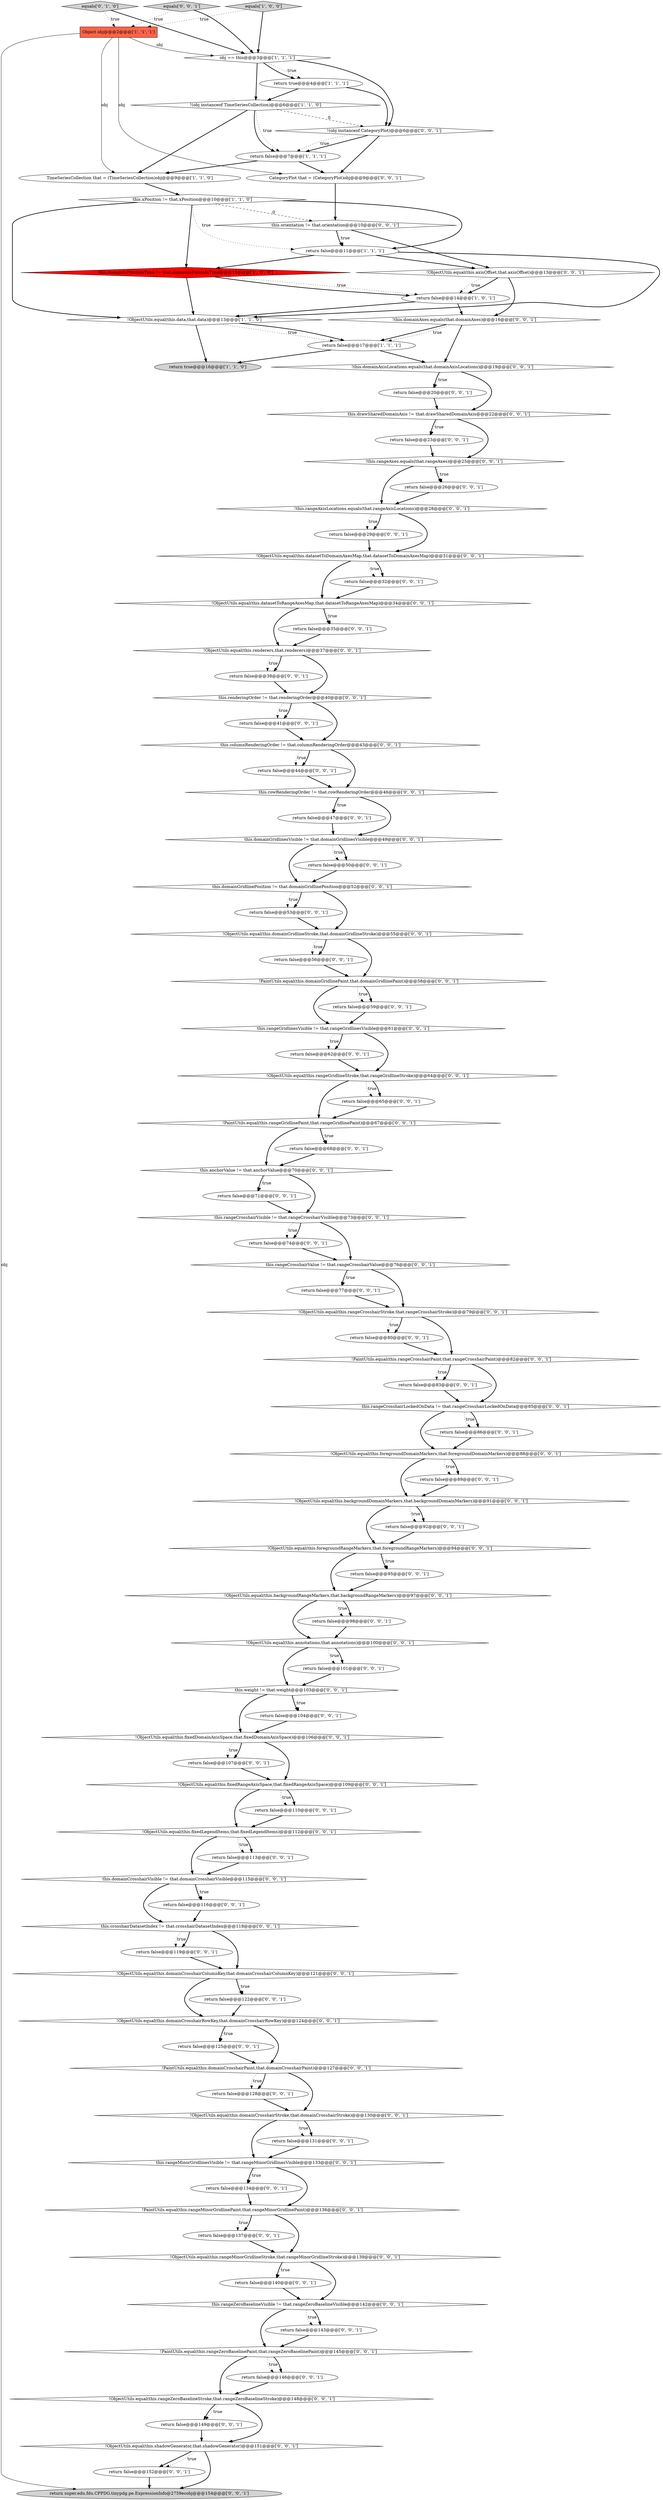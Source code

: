 digraph {
20 [style = filled, label = "!ObjectUtils.equal(this.axisOffset,that.axisOffset)@@@13@@@['0', '0', '1']", fillcolor = white, shape = diamond image = "AAA0AAABBB3BBB"];
54 [style = filled, label = "return false@@@119@@@['0', '0', '1']", fillcolor = white, shape = ellipse image = "AAA0AAABBB3BBB"];
73 [style = filled, label = "CategoryPlot that = (CategoryPlot)obj@@@9@@@['0', '0', '1']", fillcolor = white, shape = ellipse image = "AAA0AAABBB3BBB"];
106 [style = filled, label = "this.weight != that.weight@@@103@@@['0', '0', '1']", fillcolor = white, shape = diamond image = "AAA0AAABBB3BBB"];
72 [style = filled, label = "!ObjectUtils.equal(this.foregroundDomainMarkers,that.foregroundDomainMarkers)@@@88@@@['0', '0', '1']", fillcolor = white, shape = diamond image = "AAA0AAABBB3BBB"];
76 [style = filled, label = "return false@@@128@@@['0', '0', '1']", fillcolor = white, shape = ellipse image = "AAA0AAABBB3BBB"];
82 [style = filled, label = "return false@@@53@@@['0', '0', '1']", fillcolor = white, shape = ellipse image = "AAA0AAABBB3BBB"];
65 [style = filled, label = "this.rangeZeroBaselineVisible != that.rangeZeroBaselineVisible@@@142@@@['0', '0', '1']", fillcolor = white, shape = diamond image = "AAA0AAABBB3BBB"];
48 [style = filled, label = "return false@@@125@@@['0', '0', '1']", fillcolor = white, shape = ellipse image = "AAA0AAABBB3BBB"];
34 [style = filled, label = "!ObjectUtils.equal(this.datasetToDomainAxesMap,that.datasetToDomainAxesMap)@@@31@@@['0', '0', '1']", fillcolor = white, shape = diamond image = "AAA0AAABBB3BBB"];
39 [style = filled, label = "!ObjectUtils.equal(this.fixedLegendItems,that.fixedLegendItems)@@@112@@@['0', '0', '1']", fillcolor = white, shape = diamond image = "AAA0AAABBB3BBB"];
58 [style = filled, label = "!ObjectUtils.equal(this.rangeGridlineStroke,that.rangeGridlineStroke)@@@64@@@['0', '0', '1']", fillcolor = white, shape = diamond image = "AAA0AAABBB3BBB"];
31 [style = filled, label = "!ObjectUtils.equal(this.datasetToRangeAxesMap,that.datasetToRangeAxesMap)@@@34@@@['0', '0', '1']", fillcolor = white, shape = diamond image = "AAA0AAABBB3BBB"];
68 [style = filled, label = "return false@@@20@@@['0', '0', '1']", fillcolor = white, shape = ellipse image = "AAA0AAABBB3BBB"];
29 [style = filled, label = "return false@@@56@@@['0', '0', '1']", fillcolor = white, shape = ellipse image = "AAA0AAABBB3BBB"];
8 [style = filled, label = "equals['1', '0', '0']", fillcolor = lightgray, shape = diamond image = "AAA0AAABBB1BBB"];
37 [style = filled, label = "return false@@@35@@@['0', '0', '1']", fillcolor = white, shape = ellipse image = "AAA0AAABBB3BBB"];
0 [style = filled, label = "return false@@@14@@@['1', '0', '1']", fillcolor = white, shape = ellipse image = "AAA0AAABBB1BBB"];
12 [style = filled, label = "return true@@@16@@@['1', '1', '0']", fillcolor = lightgray, shape = ellipse image = "AAA0AAABBB1BBB"];
88 [style = filled, label = "return false@@@29@@@['0', '0', '1']", fillcolor = white, shape = ellipse image = "AAA0AAABBB3BBB"];
7 [style = filled, label = "Object obj@@@2@@@['1', '1', '1']", fillcolor = tomato, shape = box image = "AAA0AAABBB1BBB"];
100 [style = filled, label = "return false@@@38@@@['0', '0', '1']", fillcolor = white, shape = ellipse image = "AAA0AAABBB3BBB"];
94 [style = filled, label = "return super.edu.fdu.CPPDG.tinypdg.pe.ExpressionInfo@2759ecobj@@@154@@@['0', '0', '1']", fillcolor = lightgray, shape = ellipse image = "AAA0AAABBB3BBB"];
108 [style = filled, label = "!ObjectUtils.equal(this.shadowGenerator,that.shadowGenerator)@@@151@@@['0', '0', '1']", fillcolor = white, shape = diamond image = "AAA0AAABBB3BBB"];
45 [style = filled, label = "!this.domainAxes.equals(that.domainAxes)@@@16@@@['0', '0', '1']", fillcolor = white, shape = diamond image = "AAA0AAABBB3BBB"];
70 [style = filled, label = "return false@@@41@@@['0', '0', '1']", fillcolor = white, shape = ellipse image = "AAA0AAABBB3BBB"];
44 [style = filled, label = "return false@@@80@@@['0', '0', '1']", fillcolor = white, shape = ellipse image = "AAA0AAABBB3BBB"];
61 [style = filled, label = "return false@@@77@@@['0', '0', '1']", fillcolor = white, shape = ellipse image = "AAA0AAABBB3BBB"];
102 [style = filled, label = "return false@@@140@@@['0', '0', '1']", fillcolor = white, shape = ellipse image = "AAA0AAABBB3BBB"];
59 [style = filled, label = "!ObjectUtils.equal(this.annotations,that.annotations)@@@100@@@['0', '0', '1']", fillcolor = white, shape = diamond image = "AAA0AAABBB3BBB"];
90 [style = filled, label = "!ObjectUtils.equal(this.rangeCrosshairStroke,that.rangeCrosshairStroke)@@@79@@@['0', '0', '1']", fillcolor = white, shape = diamond image = "AAA0AAABBB3BBB"];
110 [style = filled, label = "return false@@@74@@@['0', '0', '1']", fillcolor = white, shape = ellipse image = "AAA0AAABBB3BBB"];
111 [style = filled, label = "return false@@@107@@@['0', '0', '1']", fillcolor = white, shape = ellipse image = "AAA0AAABBB3BBB"];
81 [style = filled, label = "this.rangeCrosshairLockedOnData != that.rangeCrosshairLockedOnData@@@85@@@['0', '0', '1']", fillcolor = white, shape = diamond image = "AAA0AAABBB3BBB"];
64 [style = filled, label = "return false@@@44@@@['0', '0', '1']", fillcolor = white, shape = ellipse image = "AAA0AAABBB3BBB"];
3 [style = filled, label = "return false@@@11@@@['1', '1', '1']", fillcolor = white, shape = ellipse image = "AAA0AAABBB1BBB"];
11 [style = filled, label = "this.domainIsPointsInTime != that.domainIsPointsInTime@@@13@@@['1', '0', '0']", fillcolor = red, shape = diamond image = "AAA1AAABBB1BBB"];
18 [style = filled, label = "!ObjectUtils.equal(this.foregroundRangeMarkers,that.foregroundRangeMarkers)@@@94@@@['0', '0', '1']", fillcolor = white, shape = diamond image = "AAA0AAABBB3BBB"];
2 [style = filled, label = "!(obj instanceof TimeSeriesCollection)@@@6@@@['1', '1', '0']", fillcolor = white, shape = diamond image = "AAA0AAABBB1BBB"];
5 [style = filled, label = "this.xPosition != that.xPosition@@@10@@@['1', '1', '0']", fillcolor = white, shape = diamond image = "AAA0AAABBB1BBB"];
47 [style = filled, label = "!ObjectUtils.equal(this.fixedRangeAxisSpace,that.fixedRangeAxisSpace)@@@109@@@['0', '0', '1']", fillcolor = white, shape = diamond image = "AAA0AAABBB3BBB"];
41 [style = filled, label = "!PaintUtils.equal(this.rangeZeroBaselinePaint,that.rangeZeroBaselinePaint)@@@145@@@['0', '0', '1']", fillcolor = white, shape = diamond image = "AAA0AAABBB3BBB"];
32 [style = filled, label = "return false@@@83@@@['0', '0', '1']", fillcolor = white, shape = ellipse image = "AAA0AAABBB3BBB"];
49 [style = filled, label = "!ObjectUtils.equal(this.fixedDomainAxisSpace,that.fixedDomainAxisSpace)@@@106@@@['0', '0', '1']", fillcolor = white, shape = diamond image = "AAA0AAABBB3BBB"];
69 [style = filled, label = "return false@@@137@@@['0', '0', '1']", fillcolor = white, shape = ellipse image = "AAA0AAABBB3BBB"];
96 [style = filled, label = "!(obj instanceof CategoryPlot)@@@6@@@['0', '0', '1']", fillcolor = white, shape = diamond image = "AAA0AAABBB3BBB"];
86 [style = filled, label = "return false@@@62@@@['0', '0', '1']", fillcolor = white, shape = ellipse image = "AAA0AAABBB3BBB"];
71 [style = filled, label = "return false@@@65@@@['0', '0', '1']", fillcolor = white, shape = ellipse image = "AAA0AAABBB3BBB"];
14 [style = filled, label = "equals['0', '1', '0']", fillcolor = lightgray, shape = diamond image = "AAA0AAABBB2BBB"];
91 [style = filled, label = "!ObjectUtils.equal(this.domainCrosshairColumnKey,that.domainCrosshairColumnKey)@@@121@@@['0', '0', '1']", fillcolor = white, shape = diamond image = "AAA0AAABBB3BBB"];
101 [style = filled, label = "!PaintUtils.equal(this.domainCrosshairPaint,that.domainCrosshairPaint)@@@127@@@['0', '0', '1']", fillcolor = white, shape = diamond image = "AAA0AAABBB3BBB"];
24 [style = filled, label = "this.rangeCrosshairVisible != that.rangeCrosshairVisible@@@73@@@['0', '0', '1']", fillcolor = white, shape = diamond image = "AAA0AAABBB3BBB"];
66 [style = filled, label = "return false@@@89@@@['0', '0', '1']", fillcolor = white, shape = ellipse image = "AAA0AAABBB3BBB"];
99 [style = filled, label = "!ObjectUtils.equal(this.domainCrosshairRowKey,that.domainCrosshairRowKey)@@@124@@@['0', '0', '1']", fillcolor = white, shape = diamond image = "AAA0AAABBB3BBB"];
35 [style = filled, label = "!ObjectUtils.equal(this.domainGridlineStroke,that.domainGridlineStroke)@@@55@@@['0', '0', '1']", fillcolor = white, shape = diamond image = "AAA0AAABBB3BBB"];
60 [style = filled, label = "return false@@@146@@@['0', '0', '1']", fillcolor = white, shape = ellipse image = "AAA0AAABBB3BBB"];
4 [style = filled, label = "TimeSeriesCollection that = (TimeSeriesCollection)obj@@@9@@@['1', '1', '0']", fillcolor = white, shape = ellipse image = "AAA0AAABBB1BBB"];
51 [style = filled, label = "this.rangeCrosshairValue != that.rangeCrosshairValue@@@76@@@['0', '0', '1']", fillcolor = white, shape = diamond image = "AAA0AAABBB3BBB"];
67 [style = filled, label = "!ObjectUtils.equal(this.domainCrosshairStroke,that.domainCrosshairStroke)@@@130@@@['0', '0', '1']", fillcolor = white, shape = diamond image = "AAA0AAABBB3BBB"];
87 [style = filled, label = "!PaintUtils.equal(this.rangeGridlinePaint,that.rangeGridlinePaint)@@@67@@@['0', '0', '1']", fillcolor = white, shape = diamond image = "AAA0AAABBB3BBB"];
95 [style = filled, label = "return false@@@47@@@['0', '0', '1']", fillcolor = white, shape = ellipse image = "AAA0AAABBB3BBB"];
38 [style = filled, label = "this.crosshairDatasetIndex != that.crosshairDatasetIndex@@@118@@@['0', '0', '1']", fillcolor = white, shape = diamond image = "AAA0AAABBB3BBB"];
57 [style = filled, label = "!ObjectUtils.equal(this.renderers,that.renderers)@@@37@@@['0', '0', '1']", fillcolor = white, shape = diamond image = "AAA0AAABBB3BBB"];
89 [style = filled, label = "!ObjectUtils.equal(this.backgroundDomainMarkers,that.backgroundDomainMarkers)@@@91@@@['0', '0', '1']", fillcolor = white, shape = diamond image = "AAA0AAABBB3BBB"];
103 [style = filled, label = "!this.domainAxisLocations.equals(that.domainAxisLocations)@@@19@@@['0', '0', '1']", fillcolor = white, shape = diamond image = "AAA0AAABBB3BBB"];
33 [style = filled, label = "this.domainGridlinesVisible != that.domainGridlinesVisible@@@49@@@['0', '0', '1']", fillcolor = white, shape = diamond image = "AAA0AAABBB3BBB"];
42 [style = filled, label = "return false@@@131@@@['0', '0', '1']", fillcolor = white, shape = ellipse image = "AAA0AAABBB3BBB"];
28 [style = filled, label = "this.orientation != that.orientation@@@10@@@['0', '0', '1']", fillcolor = white, shape = diamond image = "AAA0AAABBB3BBB"];
80 [style = filled, label = "this.domainGridlinePosition != that.domainGridlinePosition@@@52@@@['0', '0', '1']", fillcolor = white, shape = diamond image = "AAA0AAABBB3BBB"];
77 [style = filled, label = "equals['0', '0', '1']", fillcolor = lightgray, shape = diamond image = "AAA0AAABBB3BBB"];
30 [style = filled, label = "return false@@@101@@@['0', '0', '1']", fillcolor = white, shape = ellipse image = "AAA0AAABBB3BBB"];
25 [style = filled, label = "return false@@@134@@@['0', '0', '1']", fillcolor = white, shape = ellipse image = "AAA0AAABBB3BBB"];
63 [style = filled, label = "!this.rangeAxes.equals(that.rangeAxes)@@@25@@@['0', '0', '1']", fillcolor = white, shape = diamond image = "AAA0AAABBB3BBB"];
6 [style = filled, label = "return false@@@17@@@['1', '1', '1']", fillcolor = white, shape = ellipse image = "AAA0AAABBB1BBB"];
79 [style = filled, label = "return false@@@104@@@['0', '0', '1']", fillcolor = white, shape = ellipse image = "AAA0AAABBB3BBB"];
93 [style = filled, label = "this.domainCrosshairVisible != that.domainCrosshairVisible@@@115@@@['0', '0', '1']", fillcolor = white, shape = diamond image = "AAA0AAABBB3BBB"];
78 [style = filled, label = "return false@@@95@@@['0', '0', '1']", fillcolor = white, shape = ellipse image = "AAA0AAABBB3BBB"];
97 [style = filled, label = "!ObjectUtils.equal(this.backgroundRangeMarkers,that.backgroundRangeMarkers)@@@97@@@['0', '0', '1']", fillcolor = white, shape = diamond image = "AAA0AAABBB3BBB"];
98 [style = filled, label = "return false@@@110@@@['0', '0', '1']", fillcolor = white, shape = ellipse image = "AAA0AAABBB3BBB"];
55 [style = filled, label = "return false@@@71@@@['0', '0', '1']", fillcolor = white, shape = ellipse image = "AAA0AAABBB3BBB"];
19 [style = filled, label = "return false@@@149@@@['0', '0', '1']", fillcolor = white, shape = ellipse image = "AAA0AAABBB3BBB"];
52 [style = filled, label = "return false@@@98@@@['0', '0', '1']", fillcolor = white, shape = ellipse image = "AAA0AAABBB3BBB"];
15 [style = filled, label = "!PaintUtils.equal(this.rangeCrosshairPaint,that.rangeCrosshairPaint)@@@82@@@['0', '0', '1']", fillcolor = white, shape = diamond image = "AAA0AAABBB3BBB"];
105 [style = filled, label = "return false@@@122@@@['0', '0', '1']", fillcolor = white, shape = ellipse image = "AAA0AAABBB3BBB"];
46 [style = filled, label = "!PaintUtils.equal(this.domainGridlinePaint,that.domainGridlinePaint)@@@58@@@['0', '0', '1']", fillcolor = white, shape = diamond image = "AAA0AAABBB3BBB"];
16 [style = filled, label = "!ObjectUtils.equal(this.rangeZeroBaselineStroke,that.rangeZeroBaselineStroke)@@@148@@@['0', '0', '1']", fillcolor = white, shape = diamond image = "AAA0AAABBB3BBB"];
84 [style = filled, label = "return false@@@23@@@['0', '0', '1']", fillcolor = white, shape = ellipse image = "AAA0AAABBB3BBB"];
74 [style = filled, label = "this.columnRenderingOrder != that.columnRenderingOrder@@@43@@@['0', '0', '1']", fillcolor = white, shape = diamond image = "AAA0AAABBB3BBB"];
26 [style = filled, label = "return false@@@152@@@['0', '0', '1']", fillcolor = white, shape = ellipse image = "AAA0AAABBB3BBB"];
75 [style = filled, label = "return false@@@143@@@['0', '0', '1']", fillcolor = white, shape = ellipse image = "AAA0AAABBB3BBB"];
13 [style = filled, label = "return true@@@4@@@['1', '1', '1']", fillcolor = white, shape = ellipse image = "AAA0AAABBB1BBB"];
109 [style = filled, label = "this.anchorValue != that.anchorValue@@@70@@@['0', '0', '1']", fillcolor = white, shape = diamond image = "AAA0AAABBB3BBB"];
1 [style = filled, label = "!ObjectUtils.equal(this.data,that.data)@@@13@@@['1', '1', '0']", fillcolor = white, shape = diamond image = "AAA0AAABBB1BBB"];
36 [style = filled, label = "this.renderingOrder != that.renderingOrder@@@40@@@['0', '0', '1']", fillcolor = white, shape = diamond image = "AAA0AAABBB3BBB"];
27 [style = filled, label = "return false@@@50@@@['0', '0', '1']", fillcolor = white, shape = ellipse image = "AAA0AAABBB3BBB"];
62 [style = filled, label = "!PaintUtils.equal(this.rangeMinorGridlinePaint,that.rangeMinorGridlinePaint)@@@136@@@['0', '0', '1']", fillcolor = white, shape = diamond image = "AAA0AAABBB3BBB"];
9 [style = filled, label = "obj == this@@@3@@@['1', '1', '1']", fillcolor = white, shape = diamond image = "AAA0AAABBB1BBB"];
50 [style = filled, label = "return false@@@116@@@['0', '0', '1']", fillcolor = white, shape = ellipse image = "AAA0AAABBB3BBB"];
92 [style = filled, label = "return false@@@92@@@['0', '0', '1']", fillcolor = white, shape = ellipse image = "AAA0AAABBB3BBB"];
21 [style = filled, label = "this.drawSharedDomainAxis != that.drawSharedDomainAxis@@@22@@@['0', '0', '1']", fillcolor = white, shape = diamond image = "AAA0AAABBB3BBB"];
83 [style = filled, label = "return false@@@113@@@['0', '0', '1']", fillcolor = white, shape = ellipse image = "AAA0AAABBB3BBB"];
23 [style = filled, label = "return false@@@32@@@['0', '0', '1']", fillcolor = white, shape = ellipse image = "AAA0AAABBB3BBB"];
22 [style = filled, label = "this.rangeGridlinesVisible != that.rangeGridlinesVisible@@@61@@@['0', '0', '1']", fillcolor = white, shape = diamond image = "AAA0AAABBB3BBB"];
53 [style = filled, label = "return false@@@59@@@['0', '0', '1']", fillcolor = white, shape = ellipse image = "AAA0AAABBB3BBB"];
104 [style = filled, label = "return false@@@68@@@['0', '0', '1']", fillcolor = white, shape = ellipse image = "AAA0AAABBB3BBB"];
10 [style = filled, label = "return false@@@7@@@['1', '1', '1']", fillcolor = white, shape = ellipse image = "AAA0AAABBB1BBB"];
40 [style = filled, label = "!this.rangeAxisLocations.equals(that.rangeAxisLocations)@@@28@@@['0', '0', '1']", fillcolor = white, shape = diamond image = "AAA0AAABBB3BBB"];
107 [style = filled, label = "return false@@@86@@@['0', '0', '1']", fillcolor = white, shape = ellipse image = "AAA0AAABBB3BBB"];
85 [style = filled, label = "this.rowRenderingOrder != that.rowRenderingOrder@@@46@@@['0', '0', '1']", fillcolor = white, shape = diamond image = "AAA0AAABBB3BBB"];
17 [style = filled, label = "this.rangeMinorGridlinesVisible != that.rangeMinorGridlinesVisible@@@133@@@['0', '0', '1']", fillcolor = white, shape = diamond image = "AAA0AAABBB3BBB"];
56 [style = filled, label = "!ObjectUtils.equal(this.rangeMinorGridlineStroke,that.rangeMinorGridlineStroke)@@@139@@@['0', '0', '1']", fillcolor = white, shape = diamond image = "AAA0AAABBB3BBB"];
43 [style = filled, label = "return false@@@26@@@['0', '0', '1']", fillcolor = white, shape = ellipse image = "AAA0AAABBB3BBB"];
99->48 [style = bold, label=""];
36->70 [style = dotted, label="true"];
5->3 [style = bold, label=""];
17->25 [style = bold, label=""];
31->37 [style = bold, label=""];
46->53 [style = dotted, label="true"];
80->82 [style = dotted, label="true"];
28->20 [style = bold, label=""];
66->89 [style = bold, label=""];
20->0 [style = dotted, label="true"];
22->86 [style = dotted, label="true"];
20->0 [style = bold, label=""];
92->18 [style = bold, label=""];
77->7 [style = dotted, label="true"];
67->17 [style = bold, label=""];
44->15 [style = bold, label=""];
47->98 [style = dotted, label="true"];
74->85 [style = bold, label=""];
9->96 [style = bold, label=""];
65->75 [style = dotted, label="true"];
95->33 [style = bold, label=""];
52->59 [style = bold, label=""];
79->49 [style = bold, label=""];
89->92 [style = dotted, label="true"];
68->21 [style = bold, label=""];
89->92 [style = bold, label=""];
34->23 [style = dotted, label="true"];
43->40 [style = bold, label=""];
91->105 [style = bold, label=""];
21->84 [style = bold, label=""];
80->82 [style = bold, label=""];
5->28 [style = dashed, label="0"];
99->48 [style = dotted, label="true"];
45->6 [style = bold, label=""];
51->61 [style = bold, label=""];
109->24 [style = bold, label=""];
83->93 [style = bold, label=""];
11->0 [style = dotted, label="true"];
29->46 [style = bold, label=""];
58->87 [style = bold, label=""];
14->7 [style = dotted, label="true"];
89->18 [style = bold, label=""];
101->67 [style = bold, label=""];
1->12 [style = bold, label=""];
21->84 [style = dotted, label="true"];
96->10 [style = bold, label=""];
98->39 [style = bold, label=""];
106->49 [style = bold, label=""];
39->93 [style = bold, label=""];
1->6 [style = dotted, label="true"];
14->9 [style = bold, label=""];
59->106 [style = bold, label=""];
28->3 [style = bold, label=""];
104->109 [style = bold, label=""];
70->74 [style = bold, label=""];
87->104 [style = bold, label=""];
33->27 [style = dotted, label="true"];
20->45 [style = bold, label=""];
13->96 [style = bold, label=""];
56->65 [style = bold, label=""];
2->10 [style = dotted, label="true"];
62->56 [style = bold, label=""];
63->43 [style = bold, label=""];
77->9 [style = bold, label=""];
51->90 [style = bold, label=""];
88->34 [style = bold, label=""];
25->62 [style = bold, label=""];
78->97 [style = bold, label=""];
56->102 [style = bold, label=""];
18->78 [style = bold, label=""];
54->91 [style = bold, label=""];
9->2 [style = bold, label=""];
60->16 [style = bold, label=""];
59->30 [style = dotted, label="true"];
41->60 [style = dotted, label="true"];
110->51 [style = bold, label=""];
49->111 [style = dotted, label="true"];
6->103 [style = bold, label=""];
3->11 [style = bold, label=""];
15->81 [style = bold, label=""];
65->75 [style = bold, label=""];
8->7 [style = dotted, label="true"];
34->31 [style = bold, label=""];
57->100 [style = dotted, label="true"];
40->34 [style = bold, label=""];
47->39 [style = bold, label=""];
5->3 [style = dotted, label="true"];
64->85 [style = bold, label=""];
16->19 [style = bold, label=""];
2->4 [style = bold, label=""];
33->27 [style = bold, label=""];
84->63 [style = bold, label=""];
24->110 [style = dotted, label="true"];
108->26 [style = bold, label=""];
5->1 [style = bold, label=""];
81->107 [style = dotted, label="true"];
7->94 [style = solid, label="obj"];
86->58 [style = bold, label=""];
56->102 [style = dotted, label="true"];
85->95 [style = bold, label=""];
97->52 [style = dotted, label="true"];
31->57 [style = bold, label=""];
63->40 [style = bold, label=""];
49->111 [style = bold, label=""];
9->13 [style = dotted, label="true"];
17->62 [style = bold, label=""];
32->81 [style = bold, label=""];
5->11 [style = bold, label=""];
72->66 [style = dotted, label="true"];
58->71 [style = dotted, label="true"];
36->70 [style = bold, label=""];
96->10 [style = dotted, label="true"];
38->54 [style = dotted, label="true"];
35->29 [style = dotted, label="true"];
23->31 [style = bold, label=""];
24->51 [style = bold, label=""];
35->29 [style = bold, label=""];
3->1 [style = bold, label=""];
0->45 [style = bold, label=""];
101->76 [style = dotted, label="true"];
28->3 [style = dotted, label="true"];
81->107 [style = bold, label=""];
38->54 [style = bold, label=""];
107->72 [style = bold, label=""];
106->79 [style = bold, label=""];
7->4 [style = solid, label="obj"];
106->79 [style = dotted, label="true"];
65->41 [style = bold, label=""];
87->109 [style = bold, label=""];
51->61 [style = dotted, label="true"];
72->89 [style = bold, label=""];
45->103 [style = bold, label=""];
108->26 [style = dotted, label="true"];
47->98 [style = bold, label=""];
62->69 [style = dotted, label="true"];
2->10 [style = bold, label=""];
33->80 [style = bold, label=""];
93->38 [style = bold, label=""];
67->42 [style = dotted, label="true"];
15->32 [style = dotted, label="true"];
39->83 [style = dotted, label="true"];
39->83 [style = bold, label=""];
69->56 [style = bold, label=""];
2->96 [style = dashed, label="0"];
102->65 [style = bold, label=""];
1->6 [style = bold, label=""];
19->108 [style = bold, label=""];
17->25 [style = dotted, label="true"];
109->55 [style = bold, label=""];
38->91 [style = bold, label=""];
99->101 [style = bold, label=""];
48->101 [style = bold, label=""];
22->58 [style = bold, label=""];
101->76 [style = bold, label=""];
76->67 [style = bold, label=""];
0->1 [style = bold, label=""];
18->97 [style = bold, label=""];
30->106 [style = bold, label=""];
91->105 [style = dotted, label="true"];
40->88 [style = dotted, label="true"];
74->64 [style = dotted, label="true"];
90->44 [style = dotted, label="true"];
85->33 [style = bold, label=""];
34->23 [style = bold, label=""];
40->88 [style = bold, label=""];
41->16 [style = bold, label=""];
108->94 [style = bold, label=""];
61->90 [style = bold, label=""];
82->35 [style = bold, label=""];
62->69 [style = bold, label=""];
4->5 [style = bold, label=""];
80->35 [style = bold, label=""];
45->6 [style = dotted, label="true"];
58->71 [style = bold, label=""];
46->22 [style = bold, label=""];
13->2 [style = bold, label=""];
37->57 [style = bold, label=""];
6->12 [style = bold, label=""];
10->73 [style = bold, label=""];
16->19 [style = dotted, label="true"];
26->94 [style = bold, label=""];
100->36 [style = bold, label=""];
97->52 [style = bold, label=""];
93->50 [style = bold, label=""];
24->110 [style = bold, label=""];
57->100 [style = bold, label=""];
31->37 [style = dotted, label="true"];
97->59 [style = bold, label=""];
11->1 [style = bold, label=""];
7->73 [style = solid, label="obj"];
103->21 [style = bold, label=""];
42->17 [style = bold, label=""];
46->53 [style = bold, label=""];
55->24 [style = bold, label=""];
74->64 [style = bold, label=""];
41->60 [style = bold, label=""];
53->22 [style = bold, label=""];
73->28 [style = bold, label=""];
91->99 [style = bold, label=""];
71->87 [style = bold, label=""];
49->47 [style = bold, label=""];
103->68 [style = bold, label=""];
85->95 [style = dotted, label="true"];
7->9 [style = solid, label="obj"];
18->78 [style = dotted, label="true"];
11->0 [style = bold, label=""];
3->20 [style = bold, label=""];
36->74 [style = bold, label=""];
81->72 [style = bold, label=""];
50->38 [style = bold, label=""];
93->50 [style = dotted, label="true"];
21->63 [style = bold, label=""];
90->15 [style = bold, label=""];
105->99 [style = bold, label=""];
90->44 [style = bold, label=""];
109->55 [style = dotted, label="true"];
63->43 [style = dotted, label="true"];
87->104 [style = dotted, label="true"];
57->36 [style = bold, label=""];
8->9 [style = bold, label=""];
111->47 [style = bold, label=""];
10->4 [style = bold, label=""];
22->86 [style = bold, label=""];
67->42 [style = bold, label=""];
59->30 [style = bold, label=""];
96->73 [style = bold, label=""];
72->66 [style = bold, label=""];
15->32 [style = bold, label=""];
103->68 [style = dotted, label="true"];
16->108 [style = bold, label=""];
75->41 [style = bold, label=""];
27->80 [style = bold, label=""];
9->13 [style = bold, label=""];
35->46 [style = bold, label=""];
}
